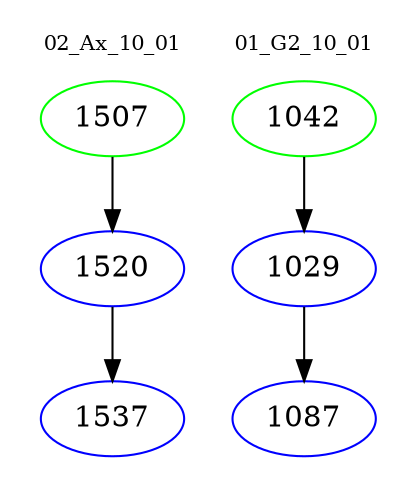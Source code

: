 digraph{
subgraph cluster_0 {
color = white
label = "02_Ax_10_01";
fontsize=10;
T0_1507 [label="1507", color="green"]
T0_1507 -> T0_1520 [color="black"]
T0_1520 [label="1520", color="blue"]
T0_1520 -> T0_1537 [color="black"]
T0_1537 [label="1537", color="blue"]
}
subgraph cluster_1 {
color = white
label = "01_G2_10_01";
fontsize=10;
T1_1042 [label="1042", color="green"]
T1_1042 -> T1_1029 [color="black"]
T1_1029 [label="1029", color="blue"]
T1_1029 -> T1_1087 [color="black"]
T1_1087 [label="1087", color="blue"]
}
}
